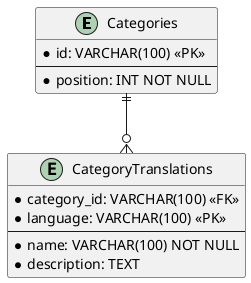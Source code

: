 @startuml WhiteSmoke
entity Categories {
    * id: VARCHAR(100) <<PK>>
    --
    * position: INT NOT NULL
}

entity CategoryTranslations {
    * category_id: VARCHAR(100) <<FK>>
    * language: VARCHAR(100) <<PK>>
    --
    * name: VARCHAR(100) NOT NULL
    * description: TEXT
}

Categories ||--o{ CategoryTranslations
@enduml